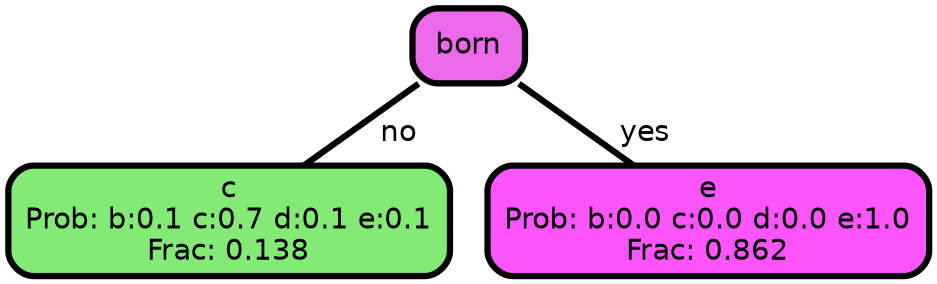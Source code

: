 graph Tree {
node [shape=box, style="filled, rounded",color="black",penwidth="3",fontcolor="black",                 fontname=helvetica] ;
graph [ranksep="0 equally", splines=straight,                 bgcolor=transparent, dpi=200] ;
edge [fontname=helvetica, color=black] ;
0 [label="c
Prob: b:0.1 c:0.7 d:0.1 e:0.1
Frac: 0.138", fillcolor="#83ea76"] ;
1 [label="born", fillcolor="#ed69ec"] ;
2 [label="e
Prob: b:0.0 c:0.0 d:0.0 e:1.0
Frac: 0.862", fillcolor="#ff55ff"] ;
1 -- 0 [label=" no",penwidth=3] ;
1 -- 2 [label=" yes",penwidth=3] ;
{rank = same;}}